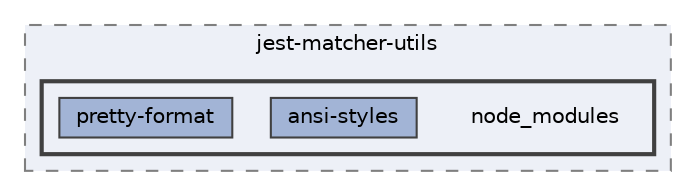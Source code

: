 digraph "C:/Users/arisc/OneDrive/Documents/GitHub/FINAL/EcoEats-Project/node_modules/jest-matcher-utils/node_modules"
{
 // LATEX_PDF_SIZE
  bgcolor="transparent";
  edge [fontname=Helvetica,fontsize=10,labelfontname=Helvetica,labelfontsize=10];
  node [fontname=Helvetica,fontsize=10,shape=box,height=0.2,width=0.4];
  compound=true
  subgraph clusterdir_f806c4add77f5d7bf1d582f72e1c0657 {
    graph [ bgcolor="#edf0f7", pencolor="grey50", label="jest-matcher-utils", fontname=Helvetica,fontsize=10 style="filled,dashed", URL="dir_f806c4add77f5d7bf1d582f72e1c0657.html",tooltip=""]
  subgraph clusterdir_123ca89fba86b3bedf0914dbbf2a7bf7 {
    graph [ bgcolor="#edf0f7", pencolor="grey25", label="", fontname=Helvetica,fontsize=10 style="filled,bold", URL="dir_123ca89fba86b3bedf0914dbbf2a7bf7.html",tooltip=""]
    dir_123ca89fba86b3bedf0914dbbf2a7bf7 [shape=plaintext, label="node_modules"];
  dir_189d132b942316f051a639a83bf8e0da [label="ansi-styles", fillcolor="#a2b4d6", color="grey25", style="filled", URL="dir_189d132b942316f051a639a83bf8e0da.html",tooltip=""];
  dir_31601ab997f51c31db257631d03293df [label="pretty-format", fillcolor="#a2b4d6", color="grey25", style="filled", URL="dir_31601ab997f51c31db257631d03293df.html",tooltip=""];
  }
  }
}
